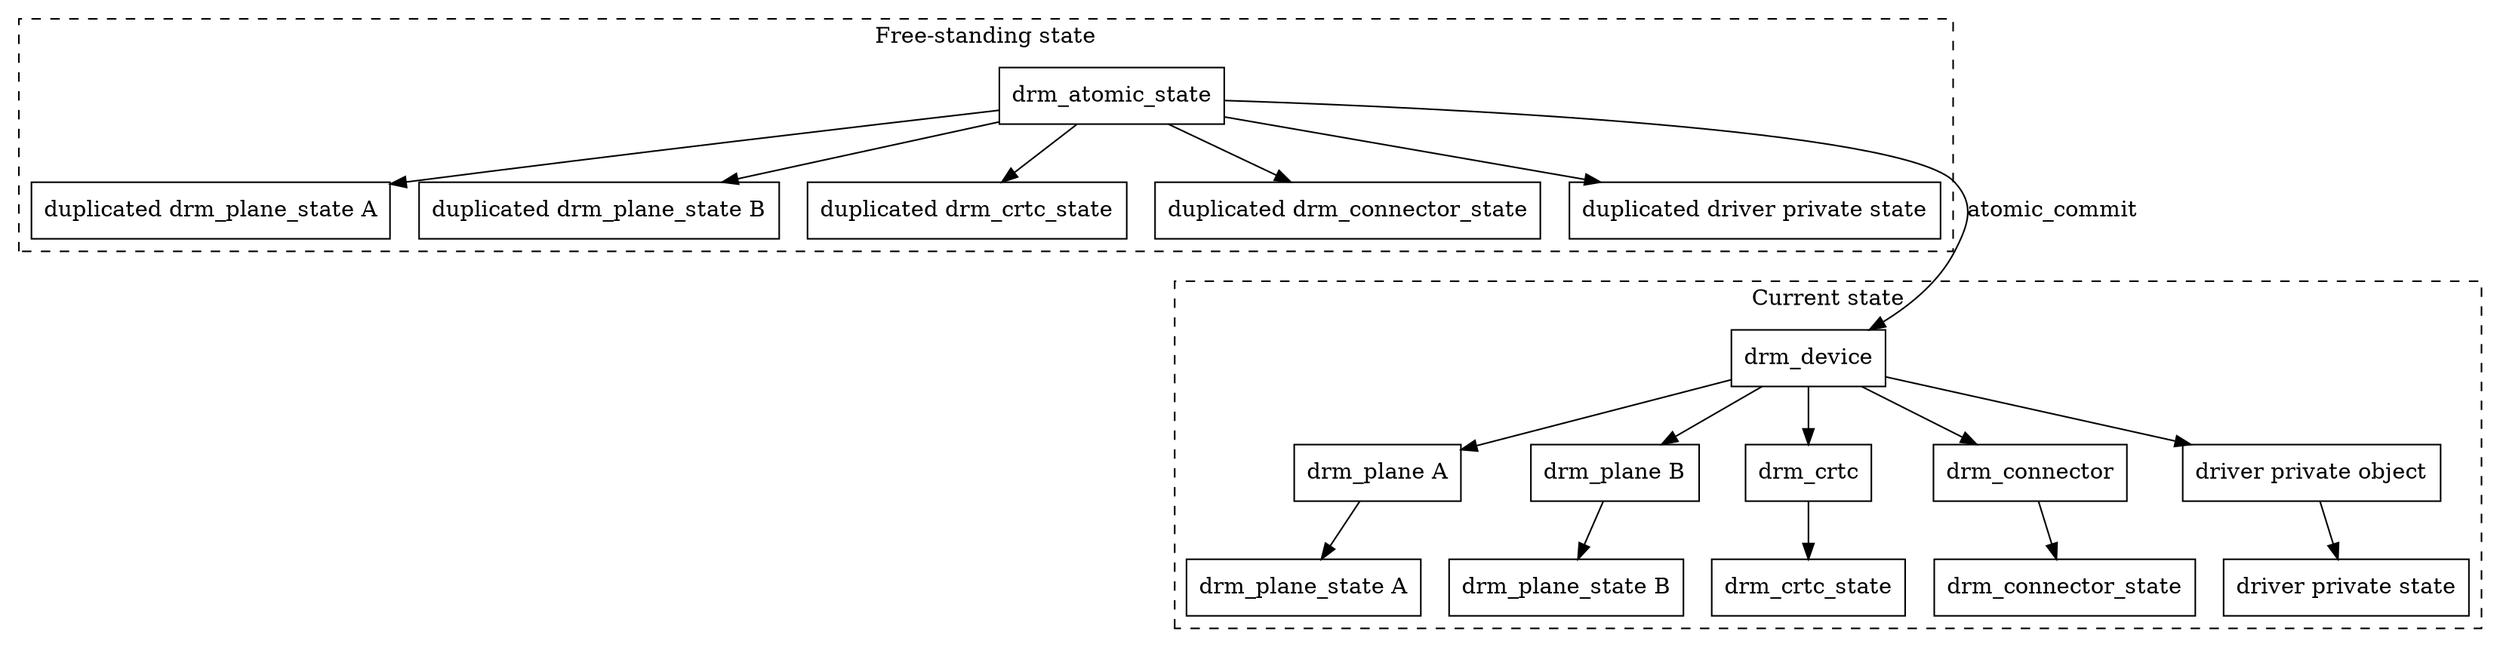 digraph {
   node [shape=box]

   subgraph cluster_state {
       style=dashed
       label="Free-standing state"

       "drm_atomic_state" -> "duplicated drm_plane_state A"
       "drm_atomic_state" -> "duplicated drm_plane_state B"
       "drm_atomic_state" -> "duplicated drm_crtc_state"
       "drm_atomic_state" -> "duplicated drm_connector_state"
       "drm_atomic_state" -> "duplicated driver private state"
   }

   subgraph cluster_current {
       style=dashed
       label="Current state"

       "drm_device" -> "drm_plane A"
       "drm_device" -> "drm_plane B"
       "drm_device" -> "drm_crtc"
       "drm_device" -> "drm_connector"
       "drm_device" -> "driver private object"

       "drm_plane A" -> "drm_plane_state A"
       "drm_plane B" -> "drm_plane_state B"
       "drm_crtc" -> "drm_crtc_state"
       "drm_connector" -> "drm_connector_state"
       "driver private object" -> "driver private state"
   }

   "drm_atomic_state" -> "drm_device" [label="atomic_commit"]
   "duplicated drm_plane_state A" -> "drm_device"[style=invis]
}
